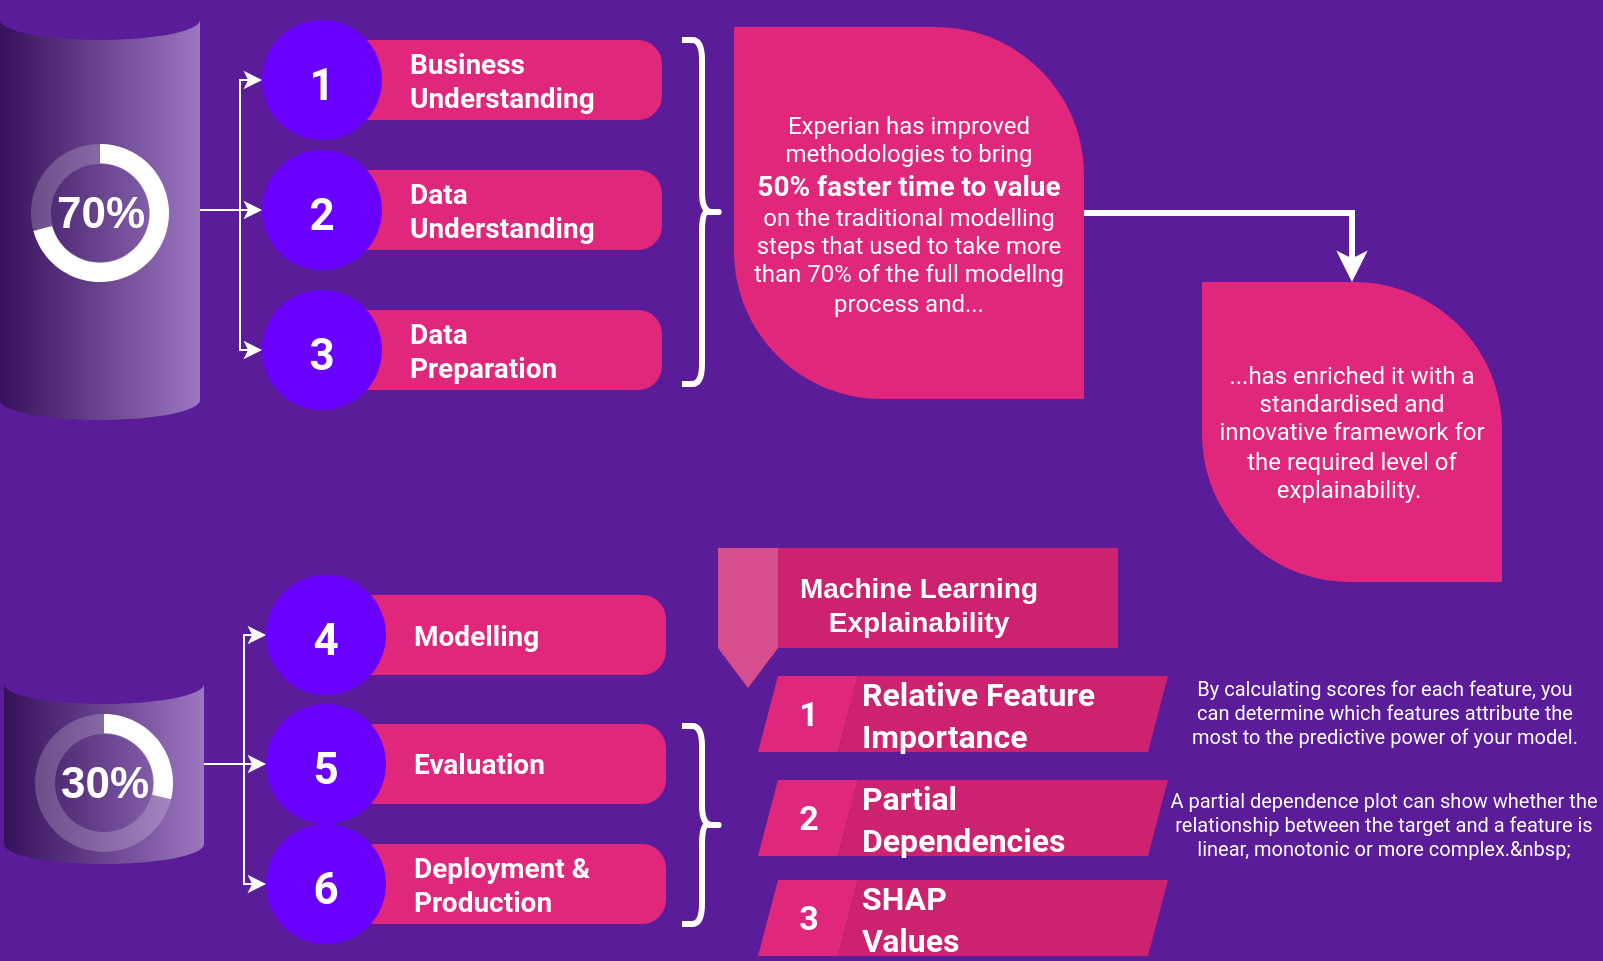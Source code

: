 <mxfile version="16.6.1" type="github">
  <diagram id="4IopOWEvfBSVmVmbIClu" name="Page-1">
    <mxGraphModel dx="1185" dy="662" grid="0" gridSize="10" guides="1" tooltips="1" connect="1" arrows="1" fold="1" page="1" pageScale="1" pageWidth="827" pageHeight="583" background="#5A1C98" math="0" shadow="0">
      <root>
        <mxCell id="0" />
        <mxCell id="1" parent="0" />
        <mxCell id="F4Z_sw0EmZD_17R72UUR-22" style="edgeStyle=orthogonalEdgeStyle;rounded=0;orthogonalLoop=1;jettySize=auto;html=1;exitX=0;exitY=0;exitDx=100;exitDy=105;exitPerimeter=0;entryX=0;entryY=0.5;entryDx=0;entryDy=0;strokeColor=#FFFFFF;" edge="1" parent="1" source="gklPMabP3XQCBT1TXyLv-21" target="gklPMabP3XQCBT1TXyLv-26">
          <mxGeometry relative="1" as="geometry" />
        </mxCell>
        <mxCell id="F4Z_sw0EmZD_17R72UUR-23" style="edgeStyle=orthogonalEdgeStyle;rounded=0;orthogonalLoop=1;jettySize=auto;html=1;exitX=0;exitY=0;exitDx=100;exitDy=105;exitPerimeter=0;entryX=0;entryY=0.5;entryDx=0;entryDy=0;strokeColor=#FFFFFF;" edge="1" parent="1" source="gklPMabP3XQCBT1TXyLv-21" target="gklPMabP3XQCBT1TXyLv-34">
          <mxGeometry relative="1" as="geometry" />
        </mxCell>
        <mxCell id="F4Z_sw0EmZD_17R72UUR-24" style="edgeStyle=orthogonalEdgeStyle;rounded=0;orthogonalLoop=1;jettySize=auto;html=1;exitX=0;exitY=0;exitDx=100;exitDy=105;exitPerimeter=0;strokeColor=#FFFFFF;" edge="1" parent="1" source="gklPMabP3XQCBT1TXyLv-21" target="gklPMabP3XQCBT1TXyLv-23">
          <mxGeometry relative="1" as="geometry" />
        </mxCell>
        <mxCell id="gklPMabP3XQCBT1TXyLv-21" value="" style="verticalLabelPosition=middle;verticalAlign=middle;html=1;shape=mxgraph.infographic.cylinder;fillColor=none;strokeColor=none;shadow=0;align=left;labelPosition=right;spacingLeft=10;fontStyle=1;fontColor=#ffffff;" parent="1" vertex="1">
          <mxGeometry x="18" y="30" width="100" height="210" as="geometry" />
        </mxCell>
        <mxCell id="gklPMabP3XQCBT1TXyLv-22" value="Business Understanding" style="shape=rect;rounded=1;whiteSpace=wrap;html=1;shadow=0;arcSize=30;fontSize=14;spacingLeft=42;fontStyle=1;align=left;fillColor=#E0277C;fontColor=#FFFFFF;strokeColor=none;fontFamily=Roboto;" parent="1" vertex="1">
          <mxGeometry x="179" y="50" width="170" height="40" as="geometry" />
        </mxCell>
        <mxCell id="gklPMabP3XQCBT1TXyLv-23" value="1" style="shape=ellipse;perimeter=ellipsePerimeter;fontSize=22;fontStyle=1;shadow=0;strokeColor=none;fillColor=#6a00ff;strokeWidth=4;fontColor=#ffffff;align=center;fontFamily=Roboto;" parent="1" vertex="1">
          <mxGeometry x="149" y="40" width="60" height="60" as="geometry" />
        </mxCell>
        <mxCell id="gklPMabP3XQCBT1TXyLv-25" value="Data&lt;br&gt;Understanding" style="shape=rect;rounded=1;whiteSpace=wrap;html=1;shadow=0;arcSize=30;fontSize=14;spacingLeft=42;fontStyle=1;align=left;strokeColor=none;fontColor=#FFFFFF;fillColor=#E0277C;fontFamily=Roboto;" parent="1" vertex="1">
          <mxGeometry x="179" y="115" width="170" height="40" as="geometry" />
        </mxCell>
        <mxCell id="gklPMabP3XQCBT1TXyLv-26" value="2" style="shape=ellipse;perimeter=ellipsePerimeter;fontSize=22;fontStyle=1;shadow=0;strokeColor=none;fillColor=#6a00ff;strokeWidth=4;fontColor=#ffffff;align=center;fontFamily=Roboto;" parent="1" vertex="1">
          <mxGeometry x="149" y="105" width="60" height="60" as="geometry" />
        </mxCell>
        <mxCell id="gklPMabP3XQCBT1TXyLv-33" value="Data&lt;br&gt;Preparation" style="shape=rect;rounded=1;whiteSpace=wrap;html=1;shadow=0;arcSize=30;fontSize=14;spacingLeft=42;fontStyle=1;align=left;strokeColor=none;fontColor=#FFFFFF;fillColor=#E0277C;fontFamily=Roboto;" parent="1" vertex="1">
          <mxGeometry x="179" y="185" width="170" height="40" as="geometry" />
        </mxCell>
        <mxCell id="gklPMabP3XQCBT1TXyLv-34" value="3" style="shape=ellipse;perimeter=ellipsePerimeter;fontSize=22;fontStyle=1;shadow=0;strokeColor=none;fillColor=#6a00ff;strokeWidth=4;fontColor=#ffffff;align=center;fontFamily=Roboto;" parent="1" vertex="1">
          <mxGeometry x="149" y="175" width="60" height="60" as="geometry" />
        </mxCell>
        <mxCell id="gklPMabP3XQCBT1TXyLv-35" value="Modelling" style="shape=rect;rounded=1;whiteSpace=wrap;html=1;shadow=0;arcSize=30;fontSize=14;spacingLeft=42;fontStyle=1;align=left;strokeColor=none;fontColor=#FFFFFF;fillColor=#E0277C;fontFamily=Roboto;" parent="1" vertex="1">
          <mxGeometry x="181" y="327.5" width="170" height="40" as="geometry" />
        </mxCell>
        <mxCell id="gklPMabP3XQCBT1TXyLv-36" value="4" style="shape=ellipse;perimeter=ellipsePerimeter;fontSize=22;fontStyle=1;shadow=0;strokeColor=none;fillColor=#6a00ff;strokeWidth=4;fontColor=#ffffff;align=center;fontFamily=Roboto;" parent="1" vertex="1">
          <mxGeometry x="151" y="317.5" width="60" height="60" as="geometry" />
        </mxCell>
        <mxCell id="gklPMabP3XQCBT1TXyLv-37" value="Evaluation" style="shape=rect;rounded=1;whiteSpace=wrap;html=1;shadow=0;arcSize=30;fontSize=14;spacingLeft=42;fontStyle=1;align=left;strokeColor=none;fontColor=#FFFFFF;fillColor=#E0277C;fontFamily=Roboto;" parent="1" vertex="1">
          <mxGeometry x="181" y="392" width="170" height="40" as="geometry" />
        </mxCell>
        <mxCell id="gklPMabP3XQCBT1TXyLv-38" value="5" style="shape=ellipse;perimeter=ellipsePerimeter;fontSize=22;fontStyle=1;shadow=0;strokeColor=none;fillColor=#6a00ff;strokeWidth=4;fontColor=#ffffff;align=center;fontFamily=Roboto;" parent="1" vertex="1">
          <mxGeometry x="151" y="382" width="60" height="60" as="geometry" />
        </mxCell>
        <mxCell id="gklPMabP3XQCBT1TXyLv-46" value="Deployment &amp;amp; Production" style="shape=rect;rounded=1;whiteSpace=wrap;html=1;shadow=0;arcSize=30;fontSize=14;spacingLeft=42;fontStyle=1;align=left;strokeColor=none;fontColor=#FFFFFF;fillColor=#E0277C;fontFamily=Roboto;" parent="1" vertex="1">
          <mxGeometry x="181" y="452" width="170" height="40" as="geometry" />
        </mxCell>
        <mxCell id="gklPMabP3XQCBT1TXyLv-47" value="6" style="shape=ellipse;perimeter=ellipsePerimeter;fontSize=22;fontStyle=1;shadow=0;strokeColor=none;fillColor=#6a00ff;strokeWidth=4;fontColor=#ffffff;align=center;fontFamily=Roboto;" parent="1" vertex="1">
          <mxGeometry x="151" y="442" width="60" height="60" as="geometry" />
        </mxCell>
        <mxCell id="F4Z_sw0EmZD_17R72UUR-13" style="edgeStyle=orthogonalEdgeStyle;rounded=0;orthogonalLoop=1;jettySize=auto;html=1;exitX=0;exitY=0;exitDx=100;exitDy=50;exitPerimeter=0;entryX=0;entryY=0.5;entryDx=0;entryDy=0;strokeColor=#FFFFFF;" edge="1" parent="1" source="F4Z_sw0EmZD_17R72UUR-7" target="gklPMabP3XQCBT1TXyLv-36">
          <mxGeometry relative="1" as="geometry" />
        </mxCell>
        <mxCell id="F4Z_sw0EmZD_17R72UUR-14" style="edgeStyle=orthogonalEdgeStyle;rounded=0;orthogonalLoop=1;jettySize=auto;html=1;exitX=0;exitY=0;exitDx=100;exitDy=50;exitPerimeter=0;strokeColor=#FFFFFF;" edge="1" parent="1" source="F4Z_sw0EmZD_17R72UUR-7" target="gklPMabP3XQCBT1TXyLv-38">
          <mxGeometry relative="1" as="geometry" />
        </mxCell>
        <mxCell id="F4Z_sw0EmZD_17R72UUR-15" style="edgeStyle=orthogonalEdgeStyle;rounded=0;orthogonalLoop=1;jettySize=auto;html=1;exitX=0;exitY=0;exitDx=100;exitDy=50;exitPerimeter=0;strokeColor=#FFFFFF;" edge="1" parent="1" source="F4Z_sw0EmZD_17R72UUR-7" target="gklPMabP3XQCBT1TXyLv-47">
          <mxGeometry relative="1" as="geometry" />
        </mxCell>
        <mxCell id="F4Z_sw0EmZD_17R72UUR-7" value="" style="verticalLabelPosition=middle;verticalAlign=middle;html=1;shape=mxgraph.infographic.cylinder;fillColor=none;strokeColor=none;shadow=0;align=left;labelPosition=right;spacingLeft=10;fontStyle=1;fontColor=#ffffff;gradientColor=none;" vertex="1" parent="1">
          <mxGeometry x="20" y="362" width="100" height="100" as="geometry" />
        </mxCell>
        <mxCell id="F4Z_sw0EmZD_17R72UUR-11" value="" style="verticalLabelPosition=bottom;verticalAlign=top;html=1;shape=mxgraph.basic.donut;dx=10;fontSize=10;align=center;fillOpacity=20;strokeColor=none;" vertex="1" parent="1">
          <mxGeometry x="33.5" y="102" width="69" height="69" as="geometry" />
        </mxCell>
        <mxCell id="F4Z_sw0EmZD_17R72UUR-12" value="&lt;font color=&quot;#ffffff&quot;&gt;70%&lt;/font&gt;" style="verticalLabelPosition=middle;verticalAlign=middle;html=1;shape=mxgraph.basic.partConcEllipse;startAngle=0;endAngle=0.708;arcWidth=0.28;strokeColor=none;fillColor=#FFFFFF;fontSize=22;fontColor=#10739E;align=center;fontStyle=1;gradientColor=none;" vertex="1" parent="F4Z_sw0EmZD_17R72UUR-11">
          <mxGeometry width="69" height="69" as="geometry" />
        </mxCell>
        <mxCell id="F4Z_sw0EmZD_17R72UUR-28" value="" style="verticalLabelPosition=bottom;verticalAlign=top;html=1;shape=mxgraph.basic.donut;dx=10;fontSize=10;align=center;fillOpacity=20;strokeColor=none;" vertex="1" parent="1">
          <mxGeometry x="35.5" y="387" width="69" height="69" as="geometry" />
        </mxCell>
        <mxCell id="F4Z_sw0EmZD_17R72UUR-29" value="&lt;font color=&quot;#ffffff&quot;&gt;30%&lt;/font&gt;" style="verticalLabelPosition=middle;verticalAlign=middle;html=1;shape=mxgraph.basic.partConcEllipse;startAngle=0;endAngle=0.288;arcWidth=0.28;strokeColor=none;fillColor=#FFFFFF;fontSize=22;fontColor=#10739E;align=center;fontStyle=1;gradientColor=none;" vertex="1" parent="F4Z_sw0EmZD_17R72UUR-28">
          <mxGeometry width="69" height="69" as="geometry" />
        </mxCell>
        <mxCell id="F4Z_sw0EmZD_17R72UUR-31" value="1" style="shape=mxgraph.infographic.parallelogram;dx=5;html=1;fillColor=#E0277C;strokeColor=none;shadow=0;fontSize=17;fontColor=#ffffff;align=center;fontStyle=1;fontFamily=Roboto;" vertex="1" parent="1">
          <mxGeometry x="397" y="368" width="50" height="38" as="geometry" />
        </mxCell>
        <mxCell id="F4Z_sw0EmZD_17R72UUR-32" value="&lt;span lang=&quot;EN-GB&quot; style=&quot;font-size: 12.0pt ; line-height: 107% ; font-family: &amp;#34;roboto&amp;#34;&quot;&gt;Relative Feature&lt;br&gt;Importance&lt;/span&gt;" style="shape=mxgraph.infographic.parallelogram;dx=5;;html=1;fillColor=#CC2270;strokeColor=none;shadow=0;fontSize=17;fontColor=#ffffff;align=left;spacingLeft=10;fontStyle=1;fontFamily=Roboto;" vertex="1" parent="1">
          <mxGeometry x="437" y="368" width="165" height="38" as="geometry" />
        </mxCell>
        <mxCell id="F4Z_sw0EmZD_17R72UUR-37" value="2" style="shape=mxgraph.infographic.parallelogram;dx=5;html=1;fillColor=#E0277C;strokeColor=none;shadow=0;fontSize=17;fontColor=#ffffff;align=center;fontStyle=1;fontFamily=Roboto;" vertex="1" parent="1">
          <mxGeometry x="397" y="420" width="50" height="38" as="geometry" />
        </mxCell>
        <mxCell id="F4Z_sw0EmZD_17R72UUR-38" value="&lt;span lang=&quot;EN-GB&quot; style=&quot;font-size: 12.0pt ; line-height: 107% ; font-family: &amp;#34;roboto&amp;#34;&quot;&gt;Partial&lt;br&gt;Dependencies&lt;/span&gt;" style="shape=mxgraph.infographic.parallelogram;dx=5;;html=1;fillColor=#CC2270;strokeColor=none;shadow=0;fontSize=17;fontColor=#ffffff;align=left;spacingLeft=10;fontStyle=1;fontFamily=Roboto;" vertex="1" parent="1">
          <mxGeometry x="437" y="420" width="165" height="38" as="geometry" />
        </mxCell>
        <mxCell id="F4Z_sw0EmZD_17R72UUR-39" value="3" style="shape=mxgraph.infographic.parallelogram;dx=5;html=1;fillColor=#E0277C;strokeColor=none;shadow=0;fontSize=17;fontColor=#ffffff;align=center;fontStyle=1;fontFamily=Roboto;" vertex="1" parent="1">
          <mxGeometry x="397" y="470" width="50" height="38" as="geometry" />
        </mxCell>
        <mxCell id="F4Z_sw0EmZD_17R72UUR-40" value="&lt;span lang=&quot;EN-GB&quot; style=&quot;font-size: 12.0pt ; line-height: 107% ; font-family: &amp;#34;roboto&amp;#34;&quot;&gt;SHAP&lt;br&gt;Values&lt;/span&gt;" style="shape=mxgraph.infographic.parallelogram;dx=5;;html=1;fillColor=#CC2270;strokeColor=none;shadow=0;fontSize=17;fontColor=#ffffff;align=left;spacingLeft=10;fontStyle=1;fontFamily=Roboto;" vertex="1" parent="1">
          <mxGeometry x="437" y="470" width="165" height="38" as="geometry" />
        </mxCell>
        <mxCell id="F4Z_sw0EmZD_17R72UUR-45" value="" style="shape=curlyBracket;whiteSpace=wrap;html=1;rounded=1;flipH=1;fontColor=#9122EC;fillColor=#B80096;gradientColor=none;strokeColor=#FFFFFF;strokeWidth=3;" vertex="1" parent="1">
          <mxGeometry x="359" y="50" width="20" height="172" as="geometry" />
        </mxCell>
        <mxCell id="F4Z_sw0EmZD_17R72UUR-57" style="edgeStyle=orthogonalEdgeStyle;rounded=0;orthogonalLoop=1;jettySize=auto;html=1;exitX=0;exitY=0.5;exitDx=0;exitDy=0;exitPerimeter=0;entryX=0.5;entryY=1;entryDx=0;entryDy=0;entryPerimeter=0;fontSize=12;fontColor=#FFFFFF;strokeColor=#FFFFFF;strokeWidth=3;" edge="1" parent="1" source="F4Z_sw0EmZD_17R72UUR-48" target="F4Z_sw0EmZD_17R72UUR-51">
          <mxGeometry relative="1" as="geometry" />
        </mxCell>
        <mxCell id="F4Z_sw0EmZD_17R72UUR-48" value="&lt;font face=&quot;Roboto&quot;&gt;Experian has improved methodologies to bring&lt;br&gt;&lt;b&gt;&lt;font style=&quot;font-size: 14px&quot;&gt;50% faster time to value&lt;/font&gt;&lt;/b&gt;&lt;br&gt;on the traditional modelling steps that used to take more than 70% of the full modellng process and...&lt;/font&gt;" style="shape=mxgraph.basic.diag_round_rect;dx=37;flipH=1;html=1;fillColor=#E0277C;strokeColor=none;shadow=0;fontSize=12;fontColor=#FFFFFF;align=center;fontStyle=0;whiteSpace=wrap;strokeWidth=8;" vertex="1" parent="1">
          <mxGeometry x="385" y="43.5" width="175" height="186" as="geometry" />
        </mxCell>
        <mxCell id="F4Z_sw0EmZD_17R72UUR-51" value="&lt;p class=&quot;MsoNormal&quot;&gt;&lt;span lang=&quot;EN-GB&quot; style=&quot;line-height: 107%&quot;&gt;&lt;font style=&quot;font-size: 12px&quot;&gt;...has enriched it with a standardised and innovative framework for the required level of explainability.&amp;nbsp;&lt;/font&gt;&lt;/span&gt;&lt;/p&gt;" style="shape=mxgraph.basic.diag_round_rect;dx=37;flipV=1;html=1;fillColor=#E0277C;strokeColor=none;shadow=0;fontSize=12;fontColor=#FFFFFF;align=center;fontStyle=0;whiteSpace=wrap;strokeWidth=8;fontFamily=Roboto;" vertex="1" parent="1">
          <mxGeometry x="619" y="171" width="150" height="150" as="geometry" />
        </mxCell>
        <mxCell id="F4Z_sw0EmZD_17R72UUR-52" value="" style="shape=curlyBracket;whiteSpace=wrap;html=1;rounded=1;flipH=1;fontColor=#9122EC;fillColor=#B80096;gradientColor=none;strokeColor=#FFFFFF;strokeWidth=3;" vertex="1" parent="1">
          <mxGeometry x="359" y="393" width="20" height="99" as="geometry" />
        </mxCell>
        <mxCell id="F4Z_sw0EmZD_17R72UUR-55" value="Machine Learning&lt;br&gt;Explainability" style="html=1;shape=mxgraph.infographic.flag;dx=30;dy=20;fillColor=#CC2270;strokeColor=none;align=center;verticalAlign=top;fontColor=#ffffff;fontSize=14;fontStyle=1;shadow=0;spacingTop=5;" vertex="1" parent="1">
          <mxGeometry x="377" y="304" width="200" height="70" as="geometry" />
        </mxCell>
        <mxCell id="F4Z_sw0EmZD_17R72UUR-59" value="By calculating scores for each feature, you can determine which features attribute the most to the predictive power of your model." style="text;fontSize=10;fontColor=#FFFFFF;fontFamily=Roboto;whiteSpace=wrap;align=center;" vertex="1" parent="1">
          <mxGeometry x="607.5" y="362" width="205" height="44" as="geometry" />
        </mxCell>
        <mxCell id="F4Z_sw0EmZD_17R72UUR-60" value="A partial dependence plot can show whether the relationship between the target and a feature is linear, monotonic or more complex.&amp;nbsp;" style="text;whiteSpace=wrap;fontSize=10;fontFamily=Roboto;fontColor=#FFFFFF;align=center;" vertex="1" parent="1">
          <mxGeometry x="601.92" y="418" width="216.17" height="42" as="geometry" />
        </mxCell>
      </root>
    </mxGraphModel>
  </diagram>
</mxfile>
